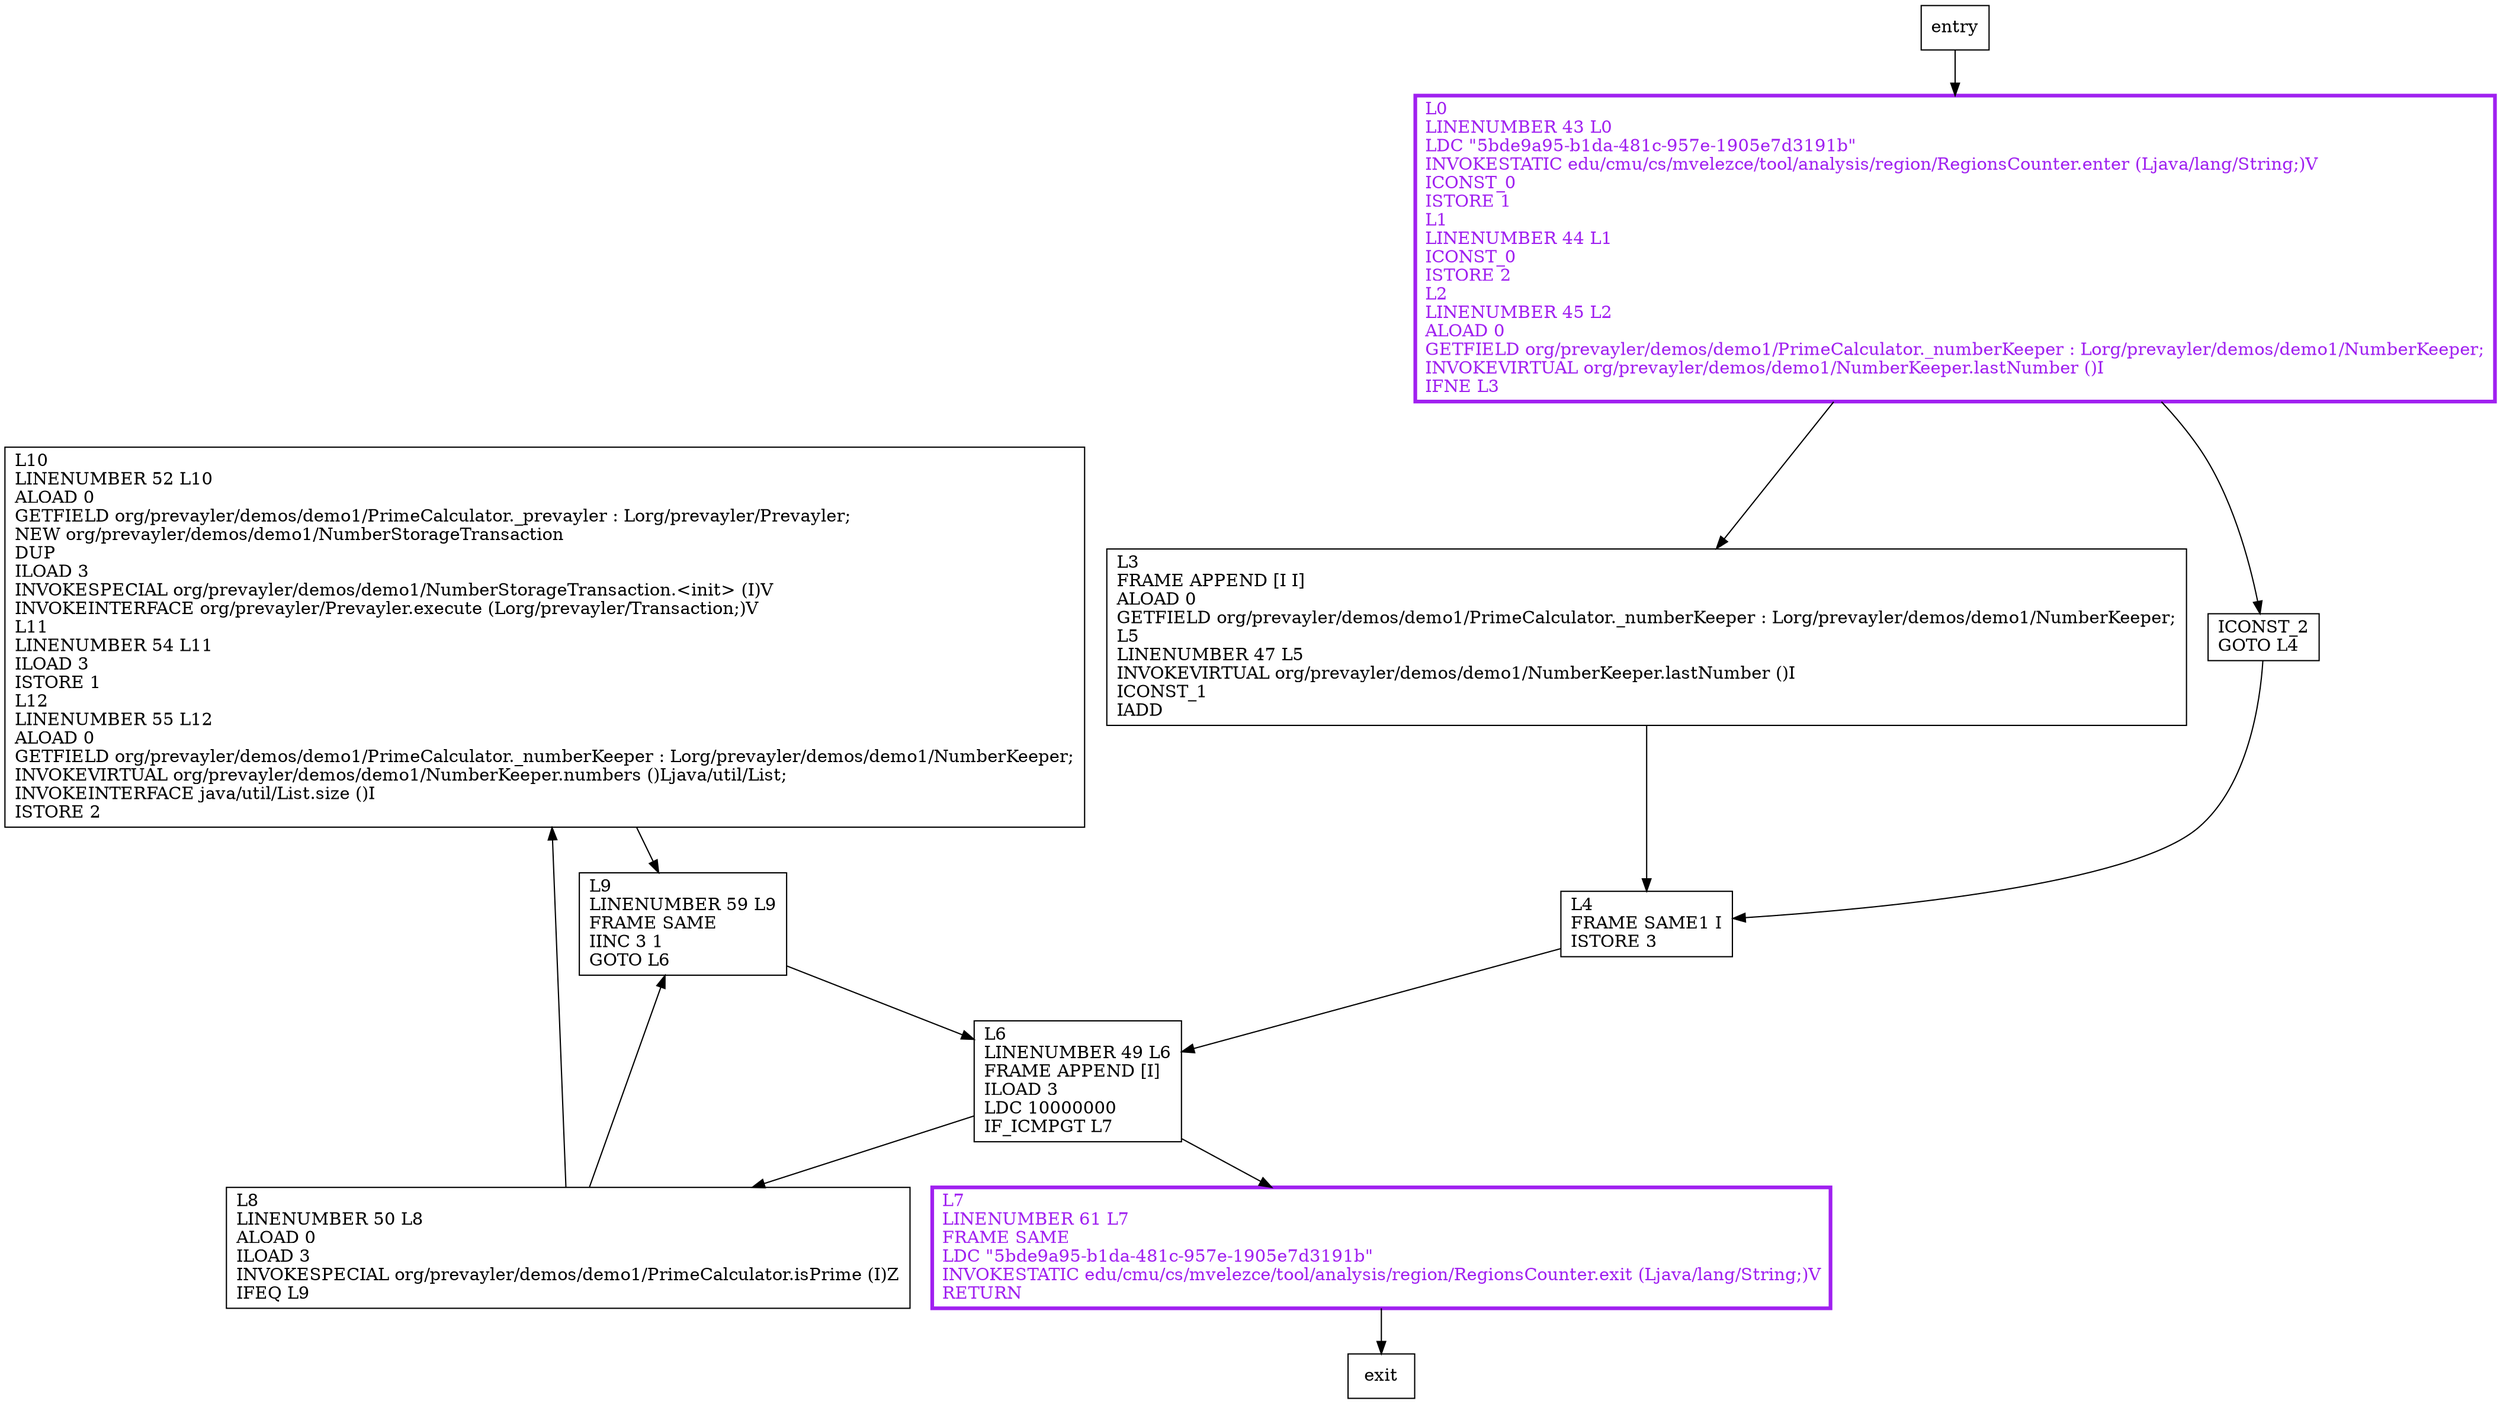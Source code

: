 digraph start1 {
node [shape=record];
1732575993 [label="L10\lLINENUMBER 52 L10\lALOAD 0\lGETFIELD org/prevayler/demos/demo1/PrimeCalculator._prevayler : Lorg/prevayler/Prevayler;\lNEW org/prevayler/demos/demo1/NumberStorageTransaction\lDUP\lILOAD 3\lINVOKESPECIAL org/prevayler/demos/demo1/NumberStorageTransaction.\<init\> (I)V\lINVOKEINTERFACE org/prevayler/Prevayler.execute (Lorg/prevayler/Transaction;)V\lL11\lLINENUMBER 54 L11\lILOAD 3\lISTORE 1\lL12\lLINENUMBER 55 L12\lALOAD 0\lGETFIELD org/prevayler/demos/demo1/PrimeCalculator._numberKeeper : Lorg/prevayler/demos/demo1/NumberKeeper;\lINVOKEVIRTUAL org/prevayler/demos/demo1/NumberKeeper.numbers ()Ljava/util/List;\lINVOKEINTERFACE java/util/List.size ()I\lISTORE 2\l"];
1744019560 [label="L8\lLINENUMBER 50 L8\lALOAD 0\lILOAD 3\lINVOKESPECIAL org/prevayler/demos/demo1/PrimeCalculator.isPrime (I)Z\lIFEQ L9\l"];
39865974 [label="L6\lLINENUMBER 49 L6\lFRAME APPEND [I]\lILOAD 3\lLDC 10000000\lIF_ICMPGT L7\l"];
31669722 [label="L9\lLINENUMBER 59 L9\lFRAME SAME\lIINC 3 1\lGOTO L6\l"];
999014315 [label="ICONST_2\lGOTO L4\l"];
1035698016 [label="L4\lFRAME SAME1 I\lISTORE 3\l"];
1339114893 [label="L0\lLINENUMBER 43 L0\lLDC \"5bde9a95-b1da-481c-957e-1905e7d3191b\"\lINVOKESTATIC edu/cmu/cs/mvelezce/tool/analysis/region/RegionsCounter.enter (Ljava/lang/String;)V\lICONST_0\lISTORE 1\lL1\lLINENUMBER 44 L1\lICONST_0\lISTORE 2\lL2\lLINENUMBER 45 L2\lALOAD 0\lGETFIELD org/prevayler/demos/demo1/PrimeCalculator._numberKeeper : Lorg/prevayler/demos/demo1/NumberKeeper;\lINVOKEVIRTUAL org/prevayler/demos/demo1/NumberKeeper.lastNumber ()I\lIFNE L3\l"];
1567117559 [label="L3\lFRAME APPEND [I I]\lALOAD 0\lGETFIELD org/prevayler/demos/demo1/PrimeCalculator._numberKeeper : Lorg/prevayler/demos/demo1/NumberKeeper;\lL5\lLINENUMBER 47 L5\lINVOKEVIRTUAL org/prevayler/demos/demo1/NumberKeeper.lastNumber ()I\lICONST_1\lIADD\l"];
2013505655 [label="L7\lLINENUMBER 61 L7\lFRAME SAME\lLDC \"5bde9a95-b1da-481c-957e-1905e7d3191b\"\lINVOKESTATIC edu/cmu/cs/mvelezce/tool/analysis/region/RegionsCounter.exit (Ljava/lang/String;)V\lRETURN\l"];
entry;
exit;
entry -> 1339114893;
1732575993 -> 31669722;
1744019560 -> 1732575993;
1744019560 -> 31669722;
39865974 -> 1744019560;
39865974 -> 2013505655;
31669722 -> 39865974;
999014315 -> 1035698016;
1035698016 -> 39865974;
1339114893 -> 999014315;
1339114893 -> 1567117559;
1567117559 -> 1035698016;
2013505655 -> exit;
1339114893[fontcolor="purple", penwidth=3, color="purple"];
2013505655[fontcolor="purple", penwidth=3, color="purple"];
}
